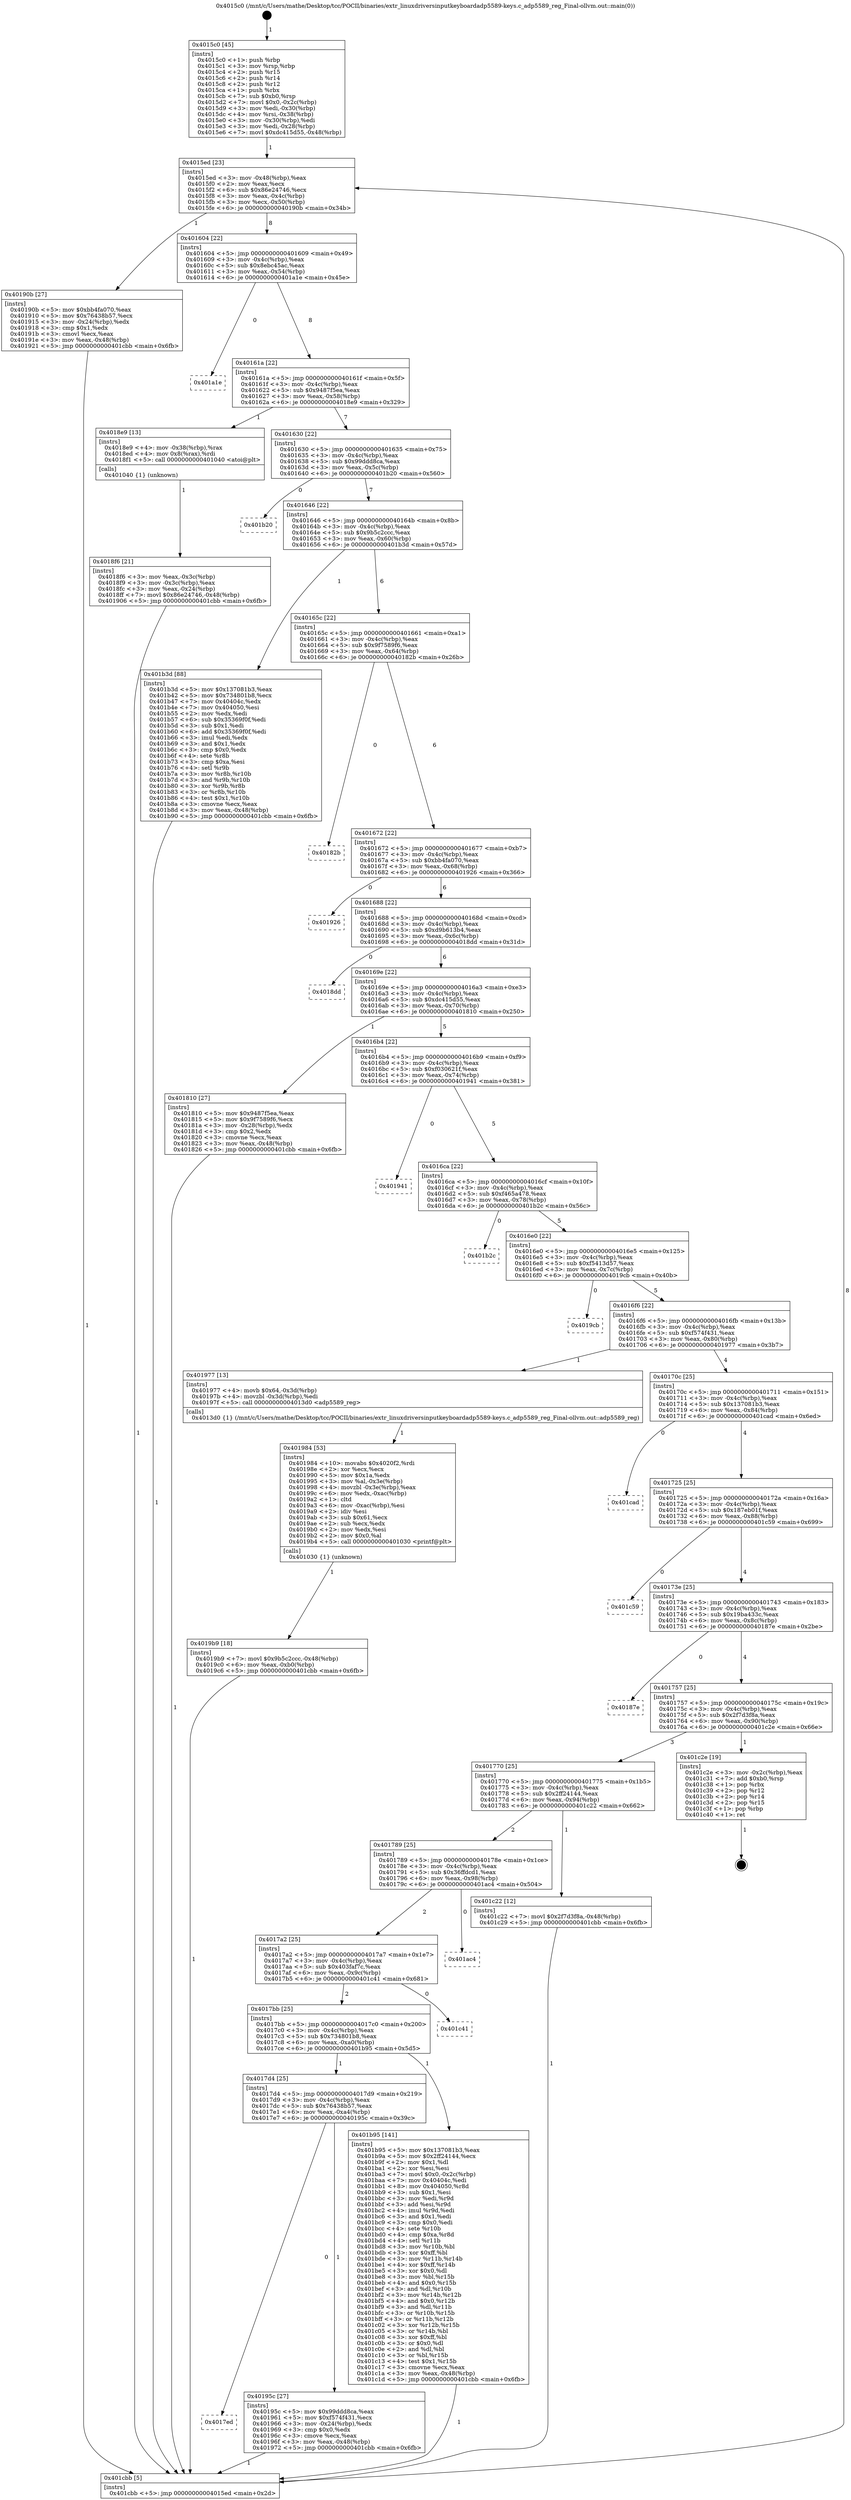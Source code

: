 digraph "0x4015c0" {
  label = "0x4015c0 (/mnt/c/Users/mathe/Desktop/tcc/POCII/binaries/extr_linuxdriversinputkeyboardadp5589-keys.c_adp5589_reg_Final-ollvm.out::main(0))"
  labelloc = "t"
  node[shape=record]

  Entry [label="",width=0.3,height=0.3,shape=circle,fillcolor=black,style=filled]
  "0x4015ed" [label="{
     0x4015ed [23]\l
     | [instrs]\l
     &nbsp;&nbsp;0x4015ed \<+3\>: mov -0x48(%rbp),%eax\l
     &nbsp;&nbsp;0x4015f0 \<+2\>: mov %eax,%ecx\l
     &nbsp;&nbsp;0x4015f2 \<+6\>: sub $0x86e24746,%ecx\l
     &nbsp;&nbsp;0x4015f8 \<+3\>: mov %eax,-0x4c(%rbp)\l
     &nbsp;&nbsp;0x4015fb \<+3\>: mov %ecx,-0x50(%rbp)\l
     &nbsp;&nbsp;0x4015fe \<+6\>: je 000000000040190b \<main+0x34b\>\l
  }"]
  "0x40190b" [label="{
     0x40190b [27]\l
     | [instrs]\l
     &nbsp;&nbsp;0x40190b \<+5\>: mov $0xbb4fa070,%eax\l
     &nbsp;&nbsp;0x401910 \<+5\>: mov $0x76438b57,%ecx\l
     &nbsp;&nbsp;0x401915 \<+3\>: mov -0x24(%rbp),%edx\l
     &nbsp;&nbsp;0x401918 \<+3\>: cmp $0x1,%edx\l
     &nbsp;&nbsp;0x40191b \<+3\>: cmovl %ecx,%eax\l
     &nbsp;&nbsp;0x40191e \<+3\>: mov %eax,-0x48(%rbp)\l
     &nbsp;&nbsp;0x401921 \<+5\>: jmp 0000000000401cbb \<main+0x6fb\>\l
  }"]
  "0x401604" [label="{
     0x401604 [22]\l
     | [instrs]\l
     &nbsp;&nbsp;0x401604 \<+5\>: jmp 0000000000401609 \<main+0x49\>\l
     &nbsp;&nbsp;0x401609 \<+3\>: mov -0x4c(%rbp),%eax\l
     &nbsp;&nbsp;0x40160c \<+5\>: sub $0x8ebc45ac,%eax\l
     &nbsp;&nbsp;0x401611 \<+3\>: mov %eax,-0x54(%rbp)\l
     &nbsp;&nbsp;0x401614 \<+6\>: je 0000000000401a1e \<main+0x45e\>\l
  }"]
  Exit [label="",width=0.3,height=0.3,shape=circle,fillcolor=black,style=filled,peripheries=2]
  "0x401a1e" [label="{
     0x401a1e\l
  }", style=dashed]
  "0x40161a" [label="{
     0x40161a [22]\l
     | [instrs]\l
     &nbsp;&nbsp;0x40161a \<+5\>: jmp 000000000040161f \<main+0x5f\>\l
     &nbsp;&nbsp;0x40161f \<+3\>: mov -0x4c(%rbp),%eax\l
     &nbsp;&nbsp;0x401622 \<+5\>: sub $0x9487f5ea,%eax\l
     &nbsp;&nbsp;0x401627 \<+3\>: mov %eax,-0x58(%rbp)\l
     &nbsp;&nbsp;0x40162a \<+6\>: je 00000000004018e9 \<main+0x329\>\l
  }"]
  "0x4019b9" [label="{
     0x4019b9 [18]\l
     | [instrs]\l
     &nbsp;&nbsp;0x4019b9 \<+7\>: movl $0x9b5c2ccc,-0x48(%rbp)\l
     &nbsp;&nbsp;0x4019c0 \<+6\>: mov %eax,-0xb0(%rbp)\l
     &nbsp;&nbsp;0x4019c6 \<+5\>: jmp 0000000000401cbb \<main+0x6fb\>\l
  }"]
  "0x4018e9" [label="{
     0x4018e9 [13]\l
     | [instrs]\l
     &nbsp;&nbsp;0x4018e9 \<+4\>: mov -0x38(%rbp),%rax\l
     &nbsp;&nbsp;0x4018ed \<+4\>: mov 0x8(%rax),%rdi\l
     &nbsp;&nbsp;0x4018f1 \<+5\>: call 0000000000401040 \<atoi@plt\>\l
     | [calls]\l
     &nbsp;&nbsp;0x401040 \{1\} (unknown)\l
  }"]
  "0x401630" [label="{
     0x401630 [22]\l
     | [instrs]\l
     &nbsp;&nbsp;0x401630 \<+5\>: jmp 0000000000401635 \<main+0x75\>\l
     &nbsp;&nbsp;0x401635 \<+3\>: mov -0x4c(%rbp),%eax\l
     &nbsp;&nbsp;0x401638 \<+5\>: sub $0x99ddd8ca,%eax\l
     &nbsp;&nbsp;0x40163d \<+3\>: mov %eax,-0x5c(%rbp)\l
     &nbsp;&nbsp;0x401640 \<+6\>: je 0000000000401b20 \<main+0x560\>\l
  }"]
  "0x401984" [label="{
     0x401984 [53]\l
     | [instrs]\l
     &nbsp;&nbsp;0x401984 \<+10\>: movabs $0x4020f2,%rdi\l
     &nbsp;&nbsp;0x40198e \<+2\>: xor %ecx,%ecx\l
     &nbsp;&nbsp;0x401990 \<+5\>: mov $0x1a,%edx\l
     &nbsp;&nbsp;0x401995 \<+3\>: mov %al,-0x3e(%rbp)\l
     &nbsp;&nbsp;0x401998 \<+4\>: movzbl -0x3e(%rbp),%eax\l
     &nbsp;&nbsp;0x40199c \<+6\>: mov %edx,-0xac(%rbp)\l
     &nbsp;&nbsp;0x4019a2 \<+1\>: cltd\l
     &nbsp;&nbsp;0x4019a3 \<+6\>: mov -0xac(%rbp),%esi\l
     &nbsp;&nbsp;0x4019a9 \<+2\>: idiv %esi\l
     &nbsp;&nbsp;0x4019ab \<+3\>: sub $0x61,%ecx\l
     &nbsp;&nbsp;0x4019ae \<+2\>: sub %ecx,%edx\l
     &nbsp;&nbsp;0x4019b0 \<+2\>: mov %edx,%esi\l
     &nbsp;&nbsp;0x4019b2 \<+2\>: mov $0x0,%al\l
     &nbsp;&nbsp;0x4019b4 \<+5\>: call 0000000000401030 \<printf@plt\>\l
     | [calls]\l
     &nbsp;&nbsp;0x401030 \{1\} (unknown)\l
  }"]
  "0x401b20" [label="{
     0x401b20\l
  }", style=dashed]
  "0x401646" [label="{
     0x401646 [22]\l
     | [instrs]\l
     &nbsp;&nbsp;0x401646 \<+5\>: jmp 000000000040164b \<main+0x8b\>\l
     &nbsp;&nbsp;0x40164b \<+3\>: mov -0x4c(%rbp),%eax\l
     &nbsp;&nbsp;0x40164e \<+5\>: sub $0x9b5c2ccc,%eax\l
     &nbsp;&nbsp;0x401653 \<+3\>: mov %eax,-0x60(%rbp)\l
     &nbsp;&nbsp;0x401656 \<+6\>: je 0000000000401b3d \<main+0x57d\>\l
  }"]
  "0x4017ed" [label="{
     0x4017ed\l
  }", style=dashed]
  "0x401b3d" [label="{
     0x401b3d [88]\l
     | [instrs]\l
     &nbsp;&nbsp;0x401b3d \<+5\>: mov $0x137081b3,%eax\l
     &nbsp;&nbsp;0x401b42 \<+5\>: mov $0x734801b8,%ecx\l
     &nbsp;&nbsp;0x401b47 \<+7\>: mov 0x40404c,%edx\l
     &nbsp;&nbsp;0x401b4e \<+7\>: mov 0x404050,%esi\l
     &nbsp;&nbsp;0x401b55 \<+2\>: mov %edx,%edi\l
     &nbsp;&nbsp;0x401b57 \<+6\>: sub $0x35369f0f,%edi\l
     &nbsp;&nbsp;0x401b5d \<+3\>: sub $0x1,%edi\l
     &nbsp;&nbsp;0x401b60 \<+6\>: add $0x35369f0f,%edi\l
     &nbsp;&nbsp;0x401b66 \<+3\>: imul %edi,%edx\l
     &nbsp;&nbsp;0x401b69 \<+3\>: and $0x1,%edx\l
     &nbsp;&nbsp;0x401b6c \<+3\>: cmp $0x0,%edx\l
     &nbsp;&nbsp;0x401b6f \<+4\>: sete %r8b\l
     &nbsp;&nbsp;0x401b73 \<+3\>: cmp $0xa,%esi\l
     &nbsp;&nbsp;0x401b76 \<+4\>: setl %r9b\l
     &nbsp;&nbsp;0x401b7a \<+3\>: mov %r8b,%r10b\l
     &nbsp;&nbsp;0x401b7d \<+3\>: and %r9b,%r10b\l
     &nbsp;&nbsp;0x401b80 \<+3\>: xor %r9b,%r8b\l
     &nbsp;&nbsp;0x401b83 \<+3\>: or %r8b,%r10b\l
     &nbsp;&nbsp;0x401b86 \<+4\>: test $0x1,%r10b\l
     &nbsp;&nbsp;0x401b8a \<+3\>: cmovne %ecx,%eax\l
     &nbsp;&nbsp;0x401b8d \<+3\>: mov %eax,-0x48(%rbp)\l
     &nbsp;&nbsp;0x401b90 \<+5\>: jmp 0000000000401cbb \<main+0x6fb\>\l
  }"]
  "0x40165c" [label="{
     0x40165c [22]\l
     | [instrs]\l
     &nbsp;&nbsp;0x40165c \<+5\>: jmp 0000000000401661 \<main+0xa1\>\l
     &nbsp;&nbsp;0x401661 \<+3\>: mov -0x4c(%rbp),%eax\l
     &nbsp;&nbsp;0x401664 \<+5\>: sub $0x9f7589f6,%eax\l
     &nbsp;&nbsp;0x401669 \<+3\>: mov %eax,-0x64(%rbp)\l
     &nbsp;&nbsp;0x40166c \<+6\>: je 000000000040182b \<main+0x26b\>\l
  }"]
  "0x40195c" [label="{
     0x40195c [27]\l
     | [instrs]\l
     &nbsp;&nbsp;0x40195c \<+5\>: mov $0x99ddd8ca,%eax\l
     &nbsp;&nbsp;0x401961 \<+5\>: mov $0xf574f431,%ecx\l
     &nbsp;&nbsp;0x401966 \<+3\>: mov -0x24(%rbp),%edx\l
     &nbsp;&nbsp;0x401969 \<+3\>: cmp $0x0,%edx\l
     &nbsp;&nbsp;0x40196c \<+3\>: cmove %ecx,%eax\l
     &nbsp;&nbsp;0x40196f \<+3\>: mov %eax,-0x48(%rbp)\l
     &nbsp;&nbsp;0x401972 \<+5\>: jmp 0000000000401cbb \<main+0x6fb\>\l
  }"]
  "0x40182b" [label="{
     0x40182b\l
  }", style=dashed]
  "0x401672" [label="{
     0x401672 [22]\l
     | [instrs]\l
     &nbsp;&nbsp;0x401672 \<+5\>: jmp 0000000000401677 \<main+0xb7\>\l
     &nbsp;&nbsp;0x401677 \<+3\>: mov -0x4c(%rbp),%eax\l
     &nbsp;&nbsp;0x40167a \<+5\>: sub $0xbb4fa070,%eax\l
     &nbsp;&nbsp;0x40167f \<+3\>: mov %eax,-0x68(%rbp)\l
     &nbsp;&nbsp;0x401682 \<+6\>: je 0000000000401926 \<main+0x366\>\l
  }"]
  "0x4017d4" [label="{
     0x4017d4 [25]\l
     | [instrs]\l
     &nbsp;&nbsp;0x4017d4 \<+5\>: jmp 00000000004017d9 \<main+0x219\>\l
     &nbsp;&nbsp;0x4017d9 \<+3\>: mov -0x4c(%rbp),%eax\l
     &nbsp;&nbsp;0x4017dc \<+5\>: sub $0x76438b57,%eax\l
     &nbsp;&nbsp;0x4017e1 \<+6\>: mov %eax,-0xa4(%rbp)\l
     &nbsp;&nbsp;0x4017e7 \<+6\>: je 000000000040195c \<main+0x39c\>\l
  }"]
  "0x401926" [label="{
     0x401926\l
  }", style=dashed]
  "0x401688" [label="{
     0x401688 [22]\l
     | [instrs]\l
     &nbsp;&nbsp;0x401688 \<+5\>: jmp 000000000040168d \<main+0xcd\>\l
     &nbsp;&nbsp;0x40168d \<+3\>: mov -0x4c(%rbp),%eax\l
     &nbsp;&nbsp;0x401690 \<+5\>: sub $0xd9b613b4,%eax\l
     &nbsp;&nbsp;0x401695 \<+3\>: mov %eax,-0x6c(%rbp)\l
     &nbsp;&nbsp;0x401698 \<+6\>: je 00000000004018dd \<main+0x31d\>\l
  }"]
  "0x401b95" [label="{
     0x401b95 [141]\l
     | [instrs]\l
     &nbsp;&nbsp;0x401b95 \<+5\>: mov $0x137081b3,%eax\l
     &nbsp;&nbsp;0x401b9a \<+5\>: mov $0x2ff24144,%ecx\l
     &nbsp;&nbsp;0x401b9f \<+2\>: mov $0x1,%dl\l
     &nbsp;&nbsp;0x401ba1 \<+2\>: xor %esi,%esi\l
     &nbsp;&nbsp;0x401ba3 \<+7\>: movl $0x0,-0x2c(%rbp)\l
     &nbsp;&nbsp;0x401baa \<+7\>: mov 0x40404c,%edi\l
     &nbsp;&nbsp;0x401bb1 \<+8\>: mov 0x404050,%r8d\l
     &nbsp;&nbsp;0x401bb9 \<+3\>: sub $0x1,%esi\l
     &nbsp;&nbsp;0x401bbc \<+3\>: mov %edi,%r9d\l
     &nbsp;&nbsp;0x401bbf \<+3\>: add %esi,%r9d\l
     &nbsp;&nbsp;0x401bc2 \<+4\>: imul %r9d,%edi\l
     &nbsp;&nbsp;0x401bc6 \<+3\>: and $0x1,%edi\l
     &nbsp;&nbsp;0x401bc9 \<+3\>: cmp $0x0,%edi\l
     &nbsp;&nbsp;0x401bcc \<+4\>: sete %r10b\l
     &nbsp;&nbsp;0x401bd0 \<+4\>: cmp $0xa,%r8d\l
     &nbsp;&nbsp;0x401bd4 \<+4\>: setl %r11b\l
     &nbsp;&nbsp;0x401bd8 \<+3\>: mov %r10b,%bl\l
     &nbsp;&nbsp;0x401bdb \<+3\>: xor $0xff,%bl\l
     &nbsp;&nbsp;0x401bde \<+3\>: mov %r11b,%r14b\l
     &nbsp;&nbsp;0x401be1 \<+4\>: xor $0xff,%r14b\l
     &nbsp;&nbsp;0x401be5 \<+3\>: xor $0x0,%dl\l
     &nbsp;&nbsp;0x401be8 \<+3\>: mov %bl,%r15b\l
     &nbsp;&nbsp;0x401beb \<+4\>: and $0x0,%r15b\l
     &nbsp;&nbsp;0x401bef \<+3\>: and %dl,%r10b\l
     &nbsp;&nbsp;0x401bf2 \<+3\>: mov %r14b,%r12b\l
     &nbsp;&nbsp;0x401bf5 \<+4\>: and $0x0,%r12b\l
     &nbsp;&nbsp;0x401bf9 \<+3\>: and %dl,%r11b\l
     &nbsp;&nbsp;0x401bfc \<+3\>: or %r10b,%r15b\l
     &nbsp;&nbsp;0x401bff \<+3\>: or %r11b,%r12b\l
     &nbsp;&nbsp;0x401c02 \<+3\>: xor %r12b,%r15b\l
     &nbsp;&nbsp;0x401c05 \<+3\>: or %r14b,%bl\l
     &nbsp;&nbsp;0x401c08 \<+3\>: xor $0xff,%bl\l
     &nbsp;&nbsp;0x401c0b \<+3\>: or $0x0,%dl\l
     &nbsp;&nbsp;0x401c0e \<+2\>: and %dl,%bl\l
     &nbsp;&nbsp;0x401c10 \<+3\>: or %bl,%r15b\l
     &nbsp;&nbsp;0x401c13 \<+4\>: test $0x1,%r15b\l
     &nbsp;&nbsp;0x401c17 \<+3\>: cmovne %ecx,%eax\l
     &nbsp;&nbsp;0x401c1a \<+3\>: mov %eax,-0x48(%rbp)\l
     &nbsp;&nbsp;0x401c1d \<+5\>: jmp 0000000000401cbb \<main+0x6fb\>\l
  }"]
  "0x4018dd" [label="{
     0x4018dd\l
  }", style=dashed]
  "0x40169e" [label="{
     0x40169e [22]\l
     | [instrs]\l
     &nbsp;&nbsp;0x40169e \<+5\>: jmp 00000000004016a3 \<main+0xe3\>\l
     &nbsp;&nbsp;0x4016a3 \<+3\>: mov -0x4c(%rbp),%eax\l
     &nbsp;&nbsp;0x4016a6 \<+5\>: sub $0xdc415d55,%eax\l
     &nbsp;&nbsp;0x4016ab \<+3\>: mov %eax,-0x70(%rbp)\l
     &nbsp;&nbsp;0x4016ae \<+6\>: je 0000000000401810 \<main+0x250\>\l
  }"]
  "0x4017bb" [label="{
     0x4017bb [25]\l
     | [instrs]\l
     &nbsp;&nbsp;0x4017bb \<+5\>: jmp 00000000004017c0 \<main+0x200\>\l
     &nbsp;&nbsp;0x4017c0 \<+3\>: mov -0x4c(%rbp),%eax\l
     &nbsp;&nbsp;0x4017c3 \<+5\>: sub $0x734801b8,%eax\l
     &nbsp;&nbsp;0x4017c8 \<+6\>: mov %eax,-0xa0(%rbp)\l
     &nbsp;&nbsp;0x4017ce \<+6\>: je 0000000000401b95 \<main+0x5d5\>\l
  }"]
  "0x401810" [label="{
     0x401810 [27]\l
     | [instrs]\l
     &nbsp;&nbsp;0x401810 \<+5\>: mov $0x9487f5ea,%eax\l
     &nbsp;&nbsp;0x401815 \<+5\>: mov $0x9f7589f6,%ecx\l
     &nbsp;&nbsp;0x40181a \<+3\>: mov -0x28(%rbp),%edx\l
     &nbsp;&nbsp;0x40181d \<+3\>: cmp $0x2,%edx\l
     &nbsp;&nbsp;0x401820 \<+3\>: cmovne %ecx,%eax\l
     &nbsp;&nbsp;0x401823 \<+3\>: mov %eax,-0x48(%rbp)\l
     &nbsp;&nbsp;0x401826 \<+5\>: jmp 0000000000401cbb \<main+0x6fb\>\l
  }"]
  "0x4016b4" [label="{
     0x4016b4 [22]\l
     | [instrs]\l
     &nbsp;&nbsp;0x4016b4 \<+5\>: jmp 00000000004016b9 \<main+0xf9\>\l
     &nbsp;&nbsp;0x4016b9 \<+3\>: mov -0x4c(%rbp),%eax\l
     &nbsp;&nbsp;0x4016bc \<+5\>: sub $0xf030621f,%eax\l
     &nbsp;&nbsp;0x4016c1 \<+3\>: mov %eax,-0x74(%rbp)\l
     &nbsp;&nbsp;0x4016c4 \<+6\>: je 0000000000401941 \<main+0x381\>\l
  }"]
  "0x401cbb" [label="{
     0x401cbb [5]\l
     | [instrs]\l
     &nbsp;&nbsp;0x401cbb \<+5\>: jmp 00000000004015ed \<main+0x2d\>\l
  }"]
  "0x4015c0" [label="{
     0x4015c0 [45]\l
     | [instrs]\l
     &nbsp;&nbsp;0x4015c0 \<+1\>: push %rbp\l
     &nbsp;&nbsp;0x4015c1 \<+3\>: mov %rsp,%rbp\l
     &nbsp;&nbsp;0x4015c4 \<+2\>: push %r15\l
     &nbsp;&nbsp;0x4015c6 \<+2\>: push %r14\l
     &nbsp;&nbsp;0x4015c8 \<+2\>: push %r12\l
     &nbsp;&nbsp;0x4015ca \<+1\>: push %rbx\l
     &nbsp;&nbsp;0x4015cb \<+7\>: sub $0xb0,%rsp\l
     &nbsp;&nbsp;0x4015d2 \<+7\>: movl $0x0,-0x2c(%rbp)\l
     &nbsp;&nbsp;0x4015d9 \<+3\>: mov %edi,-0x30(%rbp)\l
     &nbsp;&nbsp;0x4015dc \<+4\>: mov %rsi,-0x38(%rbp)\l
     &nbsp;&nbsp;0x4015e0 \<+3\>: mov -0x30(%rbp),%edi\l
     &nbsp;&nbsp;0x4015e3 \<+3\>: mov %edi,-0x28(%rbp)\l
     &nbsp;&nbsp;0x4015e6 \<+7\>: movl $0xdc415d55,-0x48(%rbp)\l
  }"]
  "0x4018f6" [label="{
     0x4018f6 [21]\l
     | [instrs]\l
     &nbsp;&nbsp;0x4018f6 \<+3\>: mov %eax,-0x3c(%rbp)\l
     &nbsp;&nbsp;0x4018f9 \<+3\>: mov -0x3c(%rbp),%eax\l
     &nbsp;&nbsp;0x4018fc \<+3\>: mov %eax,-0x24(%rbp)\l
     &nbsp;&nbsp;0x4018ff \<+7\>: movl $0x86e24746,-0x48(%rbp)\l
     &nbsp;&nbsp;0x401906 \<+5\>: jmp 0000000000401cbb \<main+0x6fb\>\l
  }"]
  "0x401c41" [label="{
     0x401c41\l
  }", style=dashed]
  "0x401941" [label="{
     0x401941\l
  }", style=dashed]
  "0x4016ca" [label="{
     0x4016ca [22]\l
     | [instrs]\l
     &nbsp;&nbsp;0x4016ca \<+5\>: jmp 00000000004016cf \<main+0x10f\>\l
     &nbsp;&nbsp;0x4016cf \<+3\>: mov -0x4c(%rbp),%eax\l
     &nbsp;&nbsp;0x4016d2 \<+5\>: sub $0xf465a478,%eax\l
     &nbsp;&nbsp;0x4016d7 \<+3\>: mov %eax,-0x78(%rbp)\l
     &nbsp;&nbsp;0x4016da \<+6\>: je 0000000000401b2c \<main+0x56c\>\l
  }"]
  "0x4017a2" [label="{
     0x4017a2 [25]\l
     | [instrs]\l
     &nbsp;&nbsp;0x4017a2 \<+5\>: jmp 00000000004017a7 \<main+0x1e7\>\l
     &nbsp;&nbsp;0x4017a7 \<+3\>: mov -0x4c(%rbp),%eax\l
     &nbsp;&nbsp;0x4017aa \<+5\>: sub $0x403faf7c,%eax\l
     &nbsp;&nbsp;0x4017af \<+6\>: mov %eax,-0x9c(%rbp)\l
     &nbsp;&nbsp;0x4017b5 \<+6\>: je 0000000000401c41 \<main+0x681\>\l
  }"]
  "0x401b2c" [label="{
     0x401b2c\l
  }", style=dashed]
  "0x4016e0" [label="{
     0x4016e0 [22]\l
     | [instrs]\l
     &nbsp;&nbsp;0x4016e0 \<+5\>: jmp 00000000004016e5 \<main+0x125\>\l
     &nbsp;&nbsp;0x4016e5 \<+3\>: mov -0x4c(%rbp),%eax\l
     &nbsp;&nbsp;0x4016e8 \<+5\>: sub $0xf5413d57,%eax\l
     &nbsp;&nbsp;0x4016ed \<+3\>: mov %eax,-0x7c(%rbp)\l
     &nbsp;&nbsp;0x4016f0 \<+6\>: je 00000000004019cb \<main+0x40b\>\l
  }"]
  "0x401ac4" [label="{
     0x401ac4\l
  }", style=dashed]
  "0x4019cb" [label="{
     0x4019cb\l
  }", style=dashed]
  "0x4016f6" [label="{
     0x4016f6 [22]\l
     | [instrs]\l
     &nbsp;&nbsp;0x4016f6 \<+5\>: jmp 00000000004016fb \<main+0x13b\>\l
     &nbsp;&nbsp;0x4016fb \<+3\>: mov -0x4c(%rbp),%eax\l
     &nbsp;&nbsp;0x4016fe \<+5\>: sub $0xf574f431,%eax\l
     &nbsp;&nbsp;0x401703 \<+3\>: mov %eax,-0x80(%rbp)\l
     &nbsp;&nbsp;0x401706 \<+6\>: je 0000000000401977 \<main+0x3b7\>\l
  }"]
  "0x401789" [label="{
     0x401789 [25]\l
     | [instrs]\l
     &nbsp;&nbsp;0x401789 \<+5\>: jmp 000000000040178e \<main+0x1ce\>\l
     &nbsp;&nbsp;0x40178e \<+3\>: mov -0x4c(%rbp),%eax\l
     &nbsp;&nbsp;0x401791 \<+5\>: sub $0x36ffdcd1,%eax\l
     &nbsp;&nbsp;0x401796 \<+6\>: mov %eax,-0x98(%rbp)\l
     &nbsp;&nbsp;0x40179c \<+6\>: je 0000000000401ac4 \<main+0x504\>\l
  }"]
  "0x401977" [label="{
     0x401977 [13]\l
     | [instrs]\l
     &nbsp;&nbsp;0x401977 \<+4\>: movb $0x64,-0x3d(%rbp)\l
     &nbsp;&nbsp;0x40197b \<+4\>: movzbl -0x3d(%rbp),%edi\l
     &nbsp;&nbsp;0x40197f \<+5\>: call 00000000004013d0 \<adp5589_reg\>\l
     | [calls]\l
     &nbsp;&nbsp;0x4013d0 \{1\} (/mnt/c/Users/mathe/Desktop/tcc/POCII/binaries/extr_linuxdriversinputkeyboardadp5589-keys.c_adp5589_reg_Final-ollvm.out::adp5589_reg)\l
  }"]
  "0x40170c" [label="{
     0x40170c [25]\l
     | [instrs]\l
     &nbsp;&nbsp;0x40170c \<+5\>: jmp 0000000000401711 \<main+0x151\>\l
     &nbsp;&nbsp;0x401711 \<+3\>: mov -0x4c(%rbp),%eax\l
     &nbsp;&nbsp;0x401714 \<+5\>: sub $0x137081b3,%eax\l
     &nbsp;&nbsp;0x401719 \<+6\>: mov %eax,-0x84(%rbp)\l
     &nbsp;&nbsp;0x40171f \<+6\>: je 0000000000401cad \<main+0x6ed\>\l
  }"]
  "0x401c22" [label="{
     0x401c22 [12]\l
     | [instrs]\l
     &nbsp;&nbsp;0x401c22 \<+7\>: movl $0x2f7d3f8a,-0x48(%rbp)\l
     &nbsp;&nbsp;0x401c29 \<+5\>: jmp 0000000000401cbb \<main+0x6fb\>\l
  }"]
  "0x401cad" [label="{
     0x401cad\l
  }", style=dashed]
  "0x401725" [label="{
     0x401725 [25]\l
     | [instrs]\l
     &nbsp;&nbsp;0x401725 \<+5\>: jmp 000000000040172a \<main+0x16a\>\l
     &nbsp;&nbsp;0x40172a \<+3\>: mov -0x4c(%rbp),%eax\l
     &nbsp;&nbsp;0x40172d \<+5\>: sub $0x187eb01f,%eax\l
     &nbsp;&nbsp;0x401732 \<+6\>: mov %eax,-0x88(%rbp)\l
     &nbsp;&nbsp;0x401738 \<+6\>: je 0000000000401c59 \<main+0x699\>\l
  }"]
  "0x401770" [label="{
     0x401770 [25]\l
     | [instrs]\l
     &nbsp;&nbsp;0x401770 \<+5\>: jmp 0000000000401775 \<main+0x1b5\>\l
     &nbsp;&nbsp;0x401775 \<+3\>: mov -0x4c(%rbp),%eax\l
     &nbsp;&nbsp;0x401778 \<+5\>: sub $0x2ff24144,%eax\l
     &nbsp;&nbsp;0x40177d \<+6\>: mov %eax,-0x94(%rbp)\l
     &nbsp;&nbsp;0x401783 \<+6\>: je 0000000000401c22 \<main+0x662\>\l
  }"]
  "0x401c59" [label="{
     0x401c59\l
  }", style=dashed]
  "0x40173e" [label="{
     0x40173e [25]\l
     | [instrs]\l
     &nbsp;&nbsp;0x40173e \<+5\>: jmp 0000000000401743 \<main+0x183\>\l
     &nbsp;&nbsp;0x401743 \<+3\>: mov -0x4c(%rbp),%eax\l
     &nbsp;&nbsp;0x401746 \<+5\>: sub $0x19ba433c,%eax\l
     &nbsp;&nbsp;0x40174b \<+6\>: mov %eax,-0x8c(%rbp)\l
     &nbsp;&nbsp;0x401751 \<+6\>: je 000000000040187e \<main+0x2be\>\l
  }"]
  "0x401c2e" [label="{
     0x401c2e [19]\l
     | [instrs]\l
     &nbsp;&nbsp;0x401c2e \<+3\>: mov -0x2c(%rbp),%eax\l
     &nbsp;&nbsp;0x401c31 \<+7\>: add $0xb0,%rsp\l
     &nbsp;&nbsp;0x401c38 \<+1\>: pop %rbx\l
     &nbsp;&nbsp;0x401c39 \<+2\>: pop %r12\l
     &nbsp;&nbsp;0x401c3b \<+2\>: pop %r14\l
     &nbsp;&nbsp;0x401c3d \<+2\>: pop %r15\l
     &nbsp;&nbsp;0x401c3f \<+1\>: pop %rbp\l
     &nbsp;&nbsp;0x401c40 \<+1\>: ret\l
  }"]
  "0x40187e" [label="{
     0x40187e\l
  }", style=dashed]
  "0x401757" [label="{
     0x401757 [25]\l
     | [instrs]\l
     &nbsp;&nbsp;0x401757 \<+5\>: jmp 000000000040175c \<main+0x19c\>\l
     &nbsp;&nbsp;0x40175c \<+3\>: mov -0x4c(%rbp),%eax\l
     &nbsp;&nbsp;0x40175f \<+5\>: sub $0x2f7d3f8a,%eax\l
     &nbsp;&nbsp;0x401764 \<+6\>: mov %eax,-0x90(%rbp)\l
     &nbsp;&nbsp;0x40176a \<+6\>: je 0000000000401c2e \<main+0x66e\>\l
  }"]
  Entry -> "0x4015c0" [label=" 1"]
  "0x4015ed" -> "0x40190b" [label=" 1"]
  "0x4015ed" -> "0x401604" [label=" 8"]
  "0x401c2e" -> Exit [label=" 1"]
  "0x401604" -> "0x401a1e" [label=" 0"]
  "0x401604" -> "0x40161a" [label=" 8"]
  "0x401c22" -> "0x401cbb" [label=" 1"]
  "0x40161a" -> "0x4018e9" [label=" 1"]
  "0x40161a" -> "0x401630" [label=" 7"]
  "0x401b95" -> "0x401cbb" [label=" 1"]
  "0x401630" -> "0x401b20" [label=" 0"]
  "0x401630" -> "0x401646" [label=" 7"]
  "0x401b3d" -> "0x401cbb" [label=" 1"]
  "0x401646" -> "0x401b3d" [label=" 1"]
  "0x401646" -> "0x40165c" [label=" 6"]
  "0x4019b9" -> "0x401cbb" [label=" 1"]
  "0x40165c" -> "0x40182b" [label=" 0"]
  "0x40165c" -> "0x401672" [label=" 6"]
  "0x401984" -> "0x4019b9" [label=" 1"]
  "0x401672" -> "0x401926" [label=" 0"]
  "0x401672" -> "0x401688" [label=" 6"]
  "0x40195c" -> "0x401cbb" [label=" 1"]
  "0x401688" -> "0x4018dd" [label=" 0"]
  "0x401688" -> "0x40169e" [label=" 6"]
  "0x4017d4" -> "0x4017ed" [label=" 0"]
  "0x40169e" -> "0x401810" [label=" 1"]
  "0x40169e" -> "0x4016b4" [label=" 5"]
  "0x401810" -> "0x401cbb" [label=" 1"]
  "0x4015c0" -> "0x4015ed" [label=" 1"]
  "0x401cbb" -> "0x4015ed" [label=" 8"]
  "0x4018e9" -> "0x4018f6" [label=" 1"]
  "0x4018f6" -> "0x401cbb" [label=" 1"]
  "0x40190b" -> "0x401cbb" [label=" 1"]
  "0x401977" -> "0x401984" [label=" 1"]
  "0x4016b4" -> "0x401941" [label=" 0"]
  "0x4016b4" -> "0x4016ca" [label=" 5"]
  "0x4017bb" -> "0x4017d4" [label=" 1"]
  "0x4016ca" -> "0x401b2c" [label=" 0"]
  "0x4016ca" -> "0x4016e0" [label=" 5"]
  "0x4017d4" -> "0x40195c" [label=" 1"]
  "0x4016e0" -> "0x4019cb" [label=" 0"]
  "0x4016e0" -> "0x4016f6" [label=" 5"]
  "0x4017a2" -> "0x4017bb" [label=" 2"]
  "0x4016f6" -> "0x401977" [label=" 1"]
  "0x4016f6" -> "0x40170c" [label=" 4"]
  "0x4017bb" -> "0x401b95" [label=" 1"]
  "0x40170c" -> "0x401cad" [label=" 0"]
  "0x40170c" -> "0x401725" [label=" 4"]
  "0x401789" -> "0x4017a2" [label=" 2"]
  "0x401725" -> "0x401c59" [label=" 0"]
  "0x401725" -> "0x40173e" [label=" 4"]
  "0x4017a2" -> "0x401c41" [label=" 0"]
  "0x40173e" -> "0x40187e" [label=" 0"]
  "0x40173e" -> "0x401757" [label=" 4"]
  "0x401770" -> "0x401789" [label=" 2"]
  "0x401757" -> "0x401c2e" [label=" 1"]
  "0x401757" -> "0x401770" [label=" 3"]
  "0x401789" -> "0x401ac4" [label=" 0"]
  "0x401770" -> "0x401c22" [label=" 1"]
}
